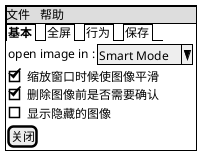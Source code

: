 @startsalt 页签
{+ 
{* 文件 | 帮助}
{/ <b>基本 | 全屏 | 行为 | 保存}
{
{ open image in : | ^Smart Mode^}
[X] 缩放窗口时候使图像平滑
[X] 删除图像前是否需要确认
[] 显示隐藏的图像
}
[关闭]
}

@endsalt